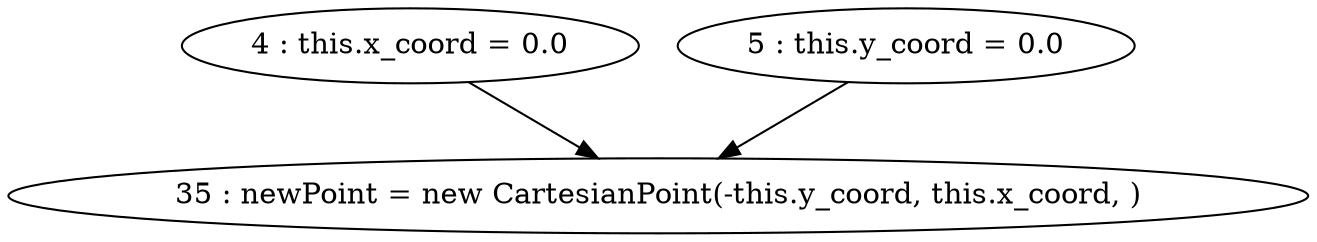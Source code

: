 digraph G {
"4 : this.x_coord = 0.0"
"4 : this.x_coord = 0.0" -> "35 : newPoint = new CartesianPoint(-this.y_coord, this.x_coord, )"
"5 : this.y_coord = 0.0"
"5 : this.y_coord = 0.0" -> "35 : newPoint = new CartesianPoint(-this.y_coord, this.x_coord, )"
"35 : newPoint = new CartesianPoint(-this.y_coord, this.x_coord, )"
}
